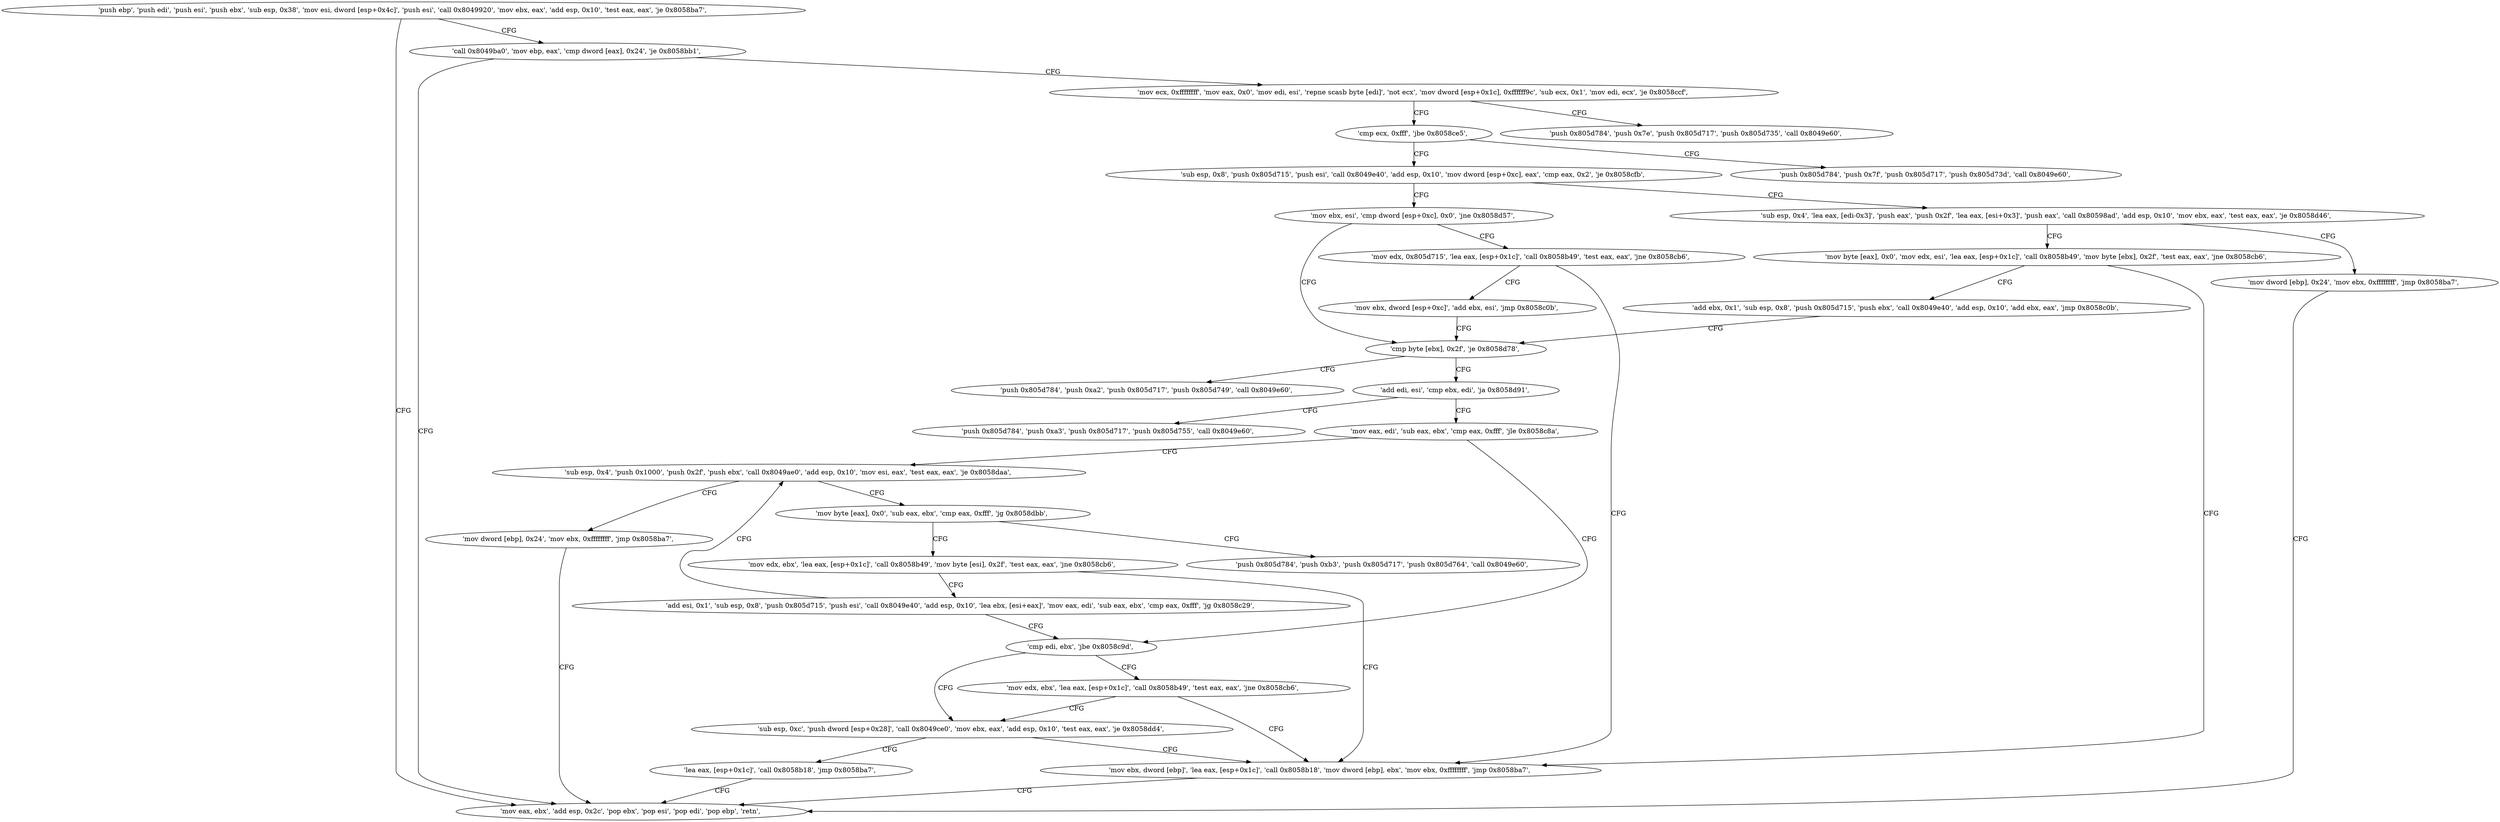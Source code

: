 digraph "func" {
"134581121" [label = "'push ebp', 'push edi', 'push esi', 'push ebx', 'sub esp, 0x38', 'mov esi, dword [esp+0x4c]', 'push esi', 'call 0x8049920', 'mov ebx, eax', 'add esp, 0x10', 'test eax, eax', 'je 0x8058ba7', " ]
"134581159" [label = "'mov eax, ebx', 'add esp, 0x2c', 'pop ebx', 'pop esi', 'pop edi', 'pop ebp', 'retn', " ]
"134581147" [label = "'call 0x8049ba0', 'mov ebp, eax', 'cmp dword [eax], 0x24', 'je 0x8058bb1', " ]
"134581169" [label = "'mov ecx, 0xffffffff', 'mov eax, 0x0', 'mov edi, esi', 'repne scasb byte [edi]', 'not ecx', 'mov dword [esp+0x1c], 0xffffff9c', 'sub ecx, 0x1', 'mov edi, ecx', 'je 0x8058ccf', " ]
"134581455" [label = "'push 0x805d784', 'push 0x7e', 'push 0x805d717', 'push 0x805d735', 'call 0x8049e60', " ]
"134581204" [label = "'cmp ecx, 0xfff', 'jbe 0x8058ce5', " ]
"134581477" [label = "'push 0x805d784', 'push 0x7f', 'push 0x805d717', 'push 0x805d73d', 'call 0x8049e60', " ]
"134581216" [label = "'sub esp, 0x8', 'push 0x805d715', 'push esi', 'call 0x8049e40', 'add esp, 0x10', 'mov dword [esp+0xc], eax', 'cmp eax, 0x2', 'je 0x8058cfb', " ]
"134581499" [label = "'sub esp, 0x4', 'lea eax, [edi-0x3]', 'push eax', 'push 0x2f', 'lea eax, [esi+0x3]', 'push eax', 'call 0x80598ad', 'add esp, 0x10', 'mov ebx, eax', 'test eax, eax', 'je 0x8058d46', " ]
"134581246" [label = "'mov ebx, esi', 'cmp dword [esp+0xc], 0x0', 'jne 0x8058d57', " ]
"134581574" [label = "'mov dword [ebp], 0x24', 'mov ebx, 0xffffffff', 'jmp 0x8058ba7', " ]
"134581526" [label = "'mov byte [eax], 0x0', 'mov edx, esi', 'lea eax, [esp+0x1c]', 'call 0x8058b49', 'mov byte [ebx], 0x2f', 'test eax, eax', 'jne 0x8058cb6', " ]
"134581591" [label = "'mov edx, 0x805d715', 'lea eax, [esp+0x1c]', 'call 0x8058b49', 'test eax, eax', 'jne 0x8058cb6', " ]
"134581259" [label = "'cmp byte [ebx], 0x2f', 'je 0x8058d78', " ]
"134581430" [label = "'mov ebx, dword [ebp]', 'lea eax, [esp+0x1c]', 'call 0x8058b18', 'mov dword [ebp], ebx', 'mov ebx, 0xffffffff', 'jmp 0x8058ba7', " ]
"134581547" [label = "'add ebx, 0x1', 'sub esp, 0x8', 'push 0x805d715', 'push ebx', 'call 0x8049e40', 'add esp, 0x10', 'add ebx, eax', 'jmp 0x8058c0b', " ]
"134581613" [label = "'mov ebx, dword [esp+0xc]', 'add ebx, esi', 'jmp 0x8058c0b', " ]
"134581624" [label = "'push 0x805d784', 'push 0xa2', 'push 0x805d717', 'push 0x805d749', 'call 0x8049e60', " ]
"134581268" [label = "'add edi, esi', 'cmp ebx, edi', 'ja 0x8058d91', " ]
"134581649" [label = "'push 0x805d784', 'push 0xa3', 'push 0x805d717', 'push 0x805d755', 'call 0x8049e60', " ]
"134581278" [label = "'mov eax, edi', 'sub eax, ebx', 'cmp eax, 0xfff', 'jle 0x8058c8a', " ]
"134581386" [label = "'cmp edi, ebx', 'jbe 0x8058c9d', " ]
"134581289" [label = "'sub esp, 0x4', 'push 0x1000', 'push 0x2f', 'push ebx', 'call 0x8049ae0', 'add esp, 0x10', 'mov esi, eax', 'test eax, eax', 'je 0x8058daa', " ]
"134581405" [label = "'sub esp, 0xc', 'push dword [esp+0x28]', 'call 0x8049ce0', 'mov ebx, eax', 'add esp, 0x10', 'test eax, eax', 'je 0x8058dd4', " ]
"134581390" [label = "'mov edx, ebx', 'lea eax, [esp+0x1c]', 'call 0x8058b49', 'test eax, eax', 'jne 0x8058cb6', " ]
"134581674" [label = "'mov dword [ebp], 0x24', 'mov ebx, 0xffffffff', 'jmp 0x8058ba7', " ]
"134581318" [label = "'mov byte [eax], 0x0', 'sub eax, ebx', 'cmp eax, 0xfff', 'jg 0x8058dbb', " ]
"134581716" [label = "'lea eax, [esp+0x1c]', 'call 0x8058b18', 'jmp 0x8058ba7', " ]
"134581691" [label = "'push 0x805d784', 'push 0xb3', 'push 0x805d717', 'push 0x805d764', 'call 0x8049e60', " ]
"134581334" [label = "'mov edx, ebx', 'lea eax, [esp+0x1c]', 'call 0x8058b49', 'mov byte [esi], 0x2f', 'test eax, eax', 'jne 0x8058cb6', " ]
"134581352" [label = "'add esi, 0x1', 'sub esp, 0x8', 'push 0x805d715', 'push esi', 'call 0x8049e40', 'add esp, 0x10', 'lea ebx, [esi+eax]', 'mov eax, edi', 'sub eax, ebx', 'cmp eax, 0xfff', 'jg 0x8058c29', " ]
"134581121" -> "134581159" [ label = "CFG" ]
"134581121" -> "134581147" [ label = "CFG" ]
"134581147" -> "134581169" [ label = "CFG" ]
"134581147" -> "134581159" [ label = "CFG" ]
"134581169" -> "134581455" [ label = "CFG" ]
"134581169" -> "134581204" [ label = "CFG" ]
"134581204" -> "134581477" [ label = "CFG" ]
"134581204" -> "134581216" [ label = "CFG" ]
"134581216" -> "134581499" [ label = "CFG" ]
"134581216" -> "134581246" [ label = "CFG" ]
"134581499" -> "134581574" [ label = "CFG" ]
"134581499" -> "134581526" [ label = "CFG" ]
"134581246" -> "134581591" [ label = "CFG" ]
"134581246" -> "134581259" [ label = "CFG" ]
"134581574" -> "134581159" [ label = "CFG" ]
"134581526" -> "134581430" [ label = "CFG" ]
"134581526" -> "134581547" [ label = "CFG" ]
"134581591" -> "134581430" [ label = "CFG" ]
"134581591" -> "134581613" [ label = "CFG" ]
"134581259" -> "134581624" [ label = "CFG" ]
"134581259" -> "134581268" [ label = "CFG" ]
"134581430" -> "134581159" [ label = "CFG" ]
"134581547" -> "134581259" [ label = "CFG" ]
"134581613" -> "134581259" [ label = "CFG" ]
"134581268" -> "134581649" [ label = "CFG" ]
"134581268" -> "134581278" [ label = "CFG" ]
"134581278" -> "134581386" [ label = "CFG" ]
"134581278" -> "134581289" [ label = "CFG" ]
"134581386" -> "134581405" [ label = "CFG" ]
"134581386" -> "134581390" [ label = "CFG" ]
"134581289" -> "134581674" [ label = "CFG" ]
"134581289" -> "134581318" [ label = "CFG" ]
"134581405" -> "134581716" [ label = "CFG" ]
"134581405" -> "134581430" [ label = "CFG" ]
"134581390" -> "134581430" [ label = "CFG" ]
"134581390" -> "134581405" [ label = "CFG" ]
"134581674" -> "134581159" [ label = "CFG" ]
"134581318" -> "134581691" [ label = "CFG" ]
"134581318" -> "134581334" [ label = "CFG" ]
"134581716" -> "134581159" [ label = "CFG" ]
"134581334" -> "134581430" [ label = "CFG" ]
"134581334" -> "134581352" [ label = "CFG" ]
"134581352" -> "134581289" [ label = "CFG" ]
"134581352" -> "134581386" [ label = "CFG" ]
}
